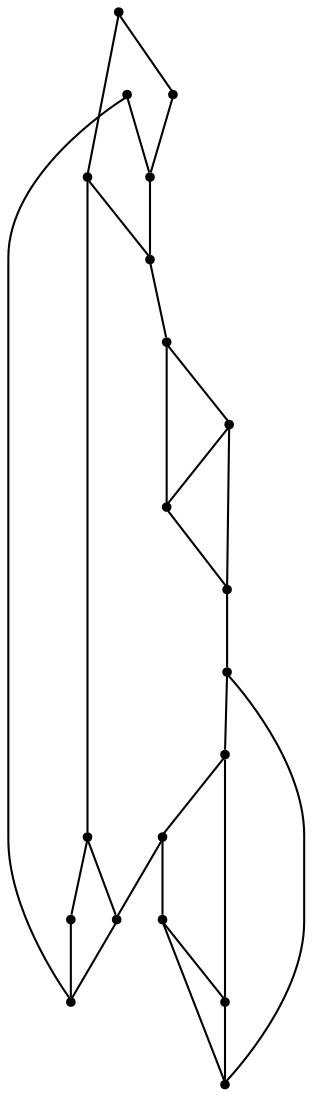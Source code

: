 graph {
  node [shape=point,comment="{\"directed\":false,\"doi\":\"10.1007/978-3-030-04414-5_34\",\"figure\":\"4 (1)\"}"]

  v0 [pos="1645.1026946347351,287.2547599218476"]
  v1 [pos="1645.1026946347351,441.0890030516569"]
  v2 [pos="1614.332163928093,441.0890030516569"]
  v3 [pos="1645.1026946347351,471.8560090570237"]
  v4 [pos="1614.332163928093,410.32502540756786"]
  v5 [pos="1583.5668474717022,410.32502540756786"]
  v6 [pos="1583.5668474717022,379.5536954427912"]
  v7 [pos="1552.797365973952,379.5536954427912"]
  v8 [pos="1398.960323397287,441.0890030516569"]
  v9 [pos="1522.0331305206623,379.5536954427912"]
  v10 [pos="1491.2646664375955,379.55369544279125"]
  v11 [pos="1491.2646664375955,348.7866894374244"]
  v12 [pos="1491.2646664375957,318.0196834320575"]
  v13 [pos="1460.4961387661112,379.5536954427912"]
  v14 [pos="1460.496138766111,348.7866894374244"]
  v15 [pos="1429.729804895037,379.55369544279125"]
  v16 [pos="1429.729804895037,287.25475992184766"]
  v17 [pos="1398.960323397287,287.25475992184766"]
  v18 [pos="1398.960323397287,379.5536954427912"]
  v19 [pos="1398.9603233972873,471.8560090570237"]

  v0 -- v1 [id="-1",pos="1645.1026946347351,287.2547599218476 1645.1026946347351,441.0890030516569 1645.1026946347351,441.0890030516569 1645.1026946347351,441.0890030516569"]
  v19 -- v3 [id="-2",pos="1398.9603233972873,471.8560090570237 1645.1026946347351,471.8560090570237 1645.1026946347351,471.8560090570237 1645.1026946347351,471.8560090570237"]
  v19 -- v8 [id="-3",pos="1398.9603233972873,471.8560090570237 1398.960323397287,441.0890030516569 1398.960323397287,441.0890030516569 1398.960323397287,441.0890030516569"]
  v8 -- v18 [id="-4",pos="1398.960323397287,441.0890030516569 1398.960323397287,379.5536954427912 1398.960323397287,379.5536954427912 1398.960323397287,379.5536954427912"]
  v18 -- v17 [id="-5",pos="1398.960323397287,379.5536954427912 1398.960323397287,287.25475992184766 1398.960323397287,287.25475992184766 1398.960323397287,287.25475992184766"]
  v18 -- v15 [id="-6",pos="1398.960323397287,379.5536954427912 1429.729804895037,379.55369544279125 1429.729804895037,379.55369544279125 1429.729804895037,379.55369544279125"]
  v17 -- v16 [id="-7",pos="1398.960323397287,287.25475992184766 1429.729804895037,287.25475992184766 1429.729804895037,287.25475992184766 1429.729804895037,287.25475992184766"]
  v15 -- v16 [id="-8",pos="1429.729804895037,379.55369544279125 1429.729804895037,287.25475992184766 1429.729804895037,287.25475992184766 1429.729804895037,287.25475992184766"]
  v16 -- v0 [id="-9",pos="1429.729804895037,287.25475992184766 1645.1026946347351,287.2547599218476 1645.1026946347351,287.2547599218476 1645.1026946347351,287.2547599218476"]
  v13 -- v15 [id="-10",pos="1460.4961387661112,379.5536954427912 1429.729804895037,379.55369544279125 1429.729804895037,379.55369544279125 1429.729804895037,379.55369544279125"]
  v13 -- v14 [id="-11",pos="1460.4961387661112,379.5536954427912 1460.496138766111,348.7866894374244 1460.496138766111,348.7866894374244 1460.496138766111,348.7866894374244"]
  v14 -- v11 [id="-12",pos="1460.496138766111,348.7866894374244 1491.2646664375955,348.7866894374244 1491.2646664375955,348.7866894374244 1491.2646664375955,348.7866894374244"]
  v14 -- v12 [id="-13",pos="1460.496138766111,348.7866894374244 1460.4952167340543,318.02495325758827 1460.4952167340543,318.02495325758827 1460.4952167340543,318.02495325758827 1491.2646664375957,318.0196834320575 1491.2646664375957,318.0196834320575 1491.2646664375957,318.0196834320575"]
  v10 -- v13 [id="-14",pos="1491.2646664375955,379.55369544279125 1460.4961387661112,379.5536954427912 1460.4961387661112,379.5536954427912 1460.4961387661112,379.5536954427912"]
  v12 -- v9 [id="-15",pos="1491.2646664375957,318.0196834320575 1522.034052552719,318.02088364873197 1522.034052552719,318.02088364873197 1522.034052552719,318.02088364873197 1522.0331305206623,379.5536954427912 1522.0331305206623,379.5536954427912 1522.0331305206623,379.5536954427912"]
  v10 -- v11 [id="-16",pos="1491.2646664375955,379.55369544279125 1491.2646664375955,348.7866894374244 1491.2646664375955,348.7866894374244 1491.2646664375955,348.7866894374244"]
  v9 -- v10 [id="-17",pos="1522.0331305206623,379.5536954427912 1491.2646664375955,379.55369544279125 1491.2646664375955,379.55369544279125 1491.2646664375955,379.55369544279125"]
  v11 -- v12 [id="-18",pos="1491.2646664375955,348.7866894374244 1491.2646664375957,318.0196834320575 1491.2646664375957,318.0196834320575 1491.2646664375957,318.0196834320575"]
  v7 -- v9 [id="-19",pos="1552.797365973952,379.5536954427912 1522.0331305206623,379.5536954427912 1522.0331305206623,379.5536954427912 1522.0331305206623,379.5536954427912"]
  v8 -- v2 [id="-20",pos="1398.960323397287,441.0890030516569 1552.8015628095204,441.0930090728748 1552.8015628095204,441.0930090728748 1552.8015628095204,441.0930090728748 1614.332163928093,441.0890030516569 1614.332163928093,441.0890030516569 1614.332163928093,441.0890030516569"]
  v7 -- v5 [id="-21",pos="1552.797365973952,379.5536954427912 1552.8015628095204,410.32606665514635 1552.8015628095204,410.32606665514635 1552.8015628095204,410.32606665514635 1583.5668474717022,410.32502540756786 1583.5668474717022,410.32502540756786 1583.5668474717022,410.32502540756786"]
  v5 -- v6 [id="-22",pos="1583.5668474717022,410.32502540756786 1583.5668474717022,379.5536954427912 1583.5668474717022,379.5536954427912 1583.5668474717022,379.5536954427912"]
  v6 -- v4 [id="-23",pos="1583.5668474717022,379.5536954427912 1614.3321321338842,379.5590288559603 1614.3321321338842,379.5590288559603 1614.3321321338842,379.5590288559603 1614.332163928093,410.32502540756786 1614.332163928093,410.32502540756786 1614.332163928093,410.32502540756786"]
  v2 -- v4 [id="-24",pos="1614.332163928093,441.0890030516569 1614.332163928093,410.32502540756786 1614.332163928093,410.32502540756786 1614.332163928093,410.32502540756786"]
  v4 -- v5 [id="-25",pos="1614.332163928093,410.32502540756786 1583.5668474717022,410.32502540756786 1583.5668474717022,410.32502540756786 1583.5668474717022,410.32502540756786"]
  v3 -- v1 [id="-26",pos="1645.1026946347351,471.8560090570237 1645.1026946347351,441.0890030516569 1645.1026946347351,441.0890030516569 1645.1026946347351,441.0890030516569"]
  v1 -- v2 [id="-27",pos="1645.1026946347351,441.0890030516569 1614.332163928093,441.0890030516569 1614.332163928093,441.0890030516569 1614.332163928093,441.0890030516569"]
  v6 -- v7 [id="-28",pos="1583.5668474717022,379.5536954427912 1552.797365973952,379.5536954427912 1552.797365973952,379.5536954427912 1552.797365973952,379.5536954427912"]
}